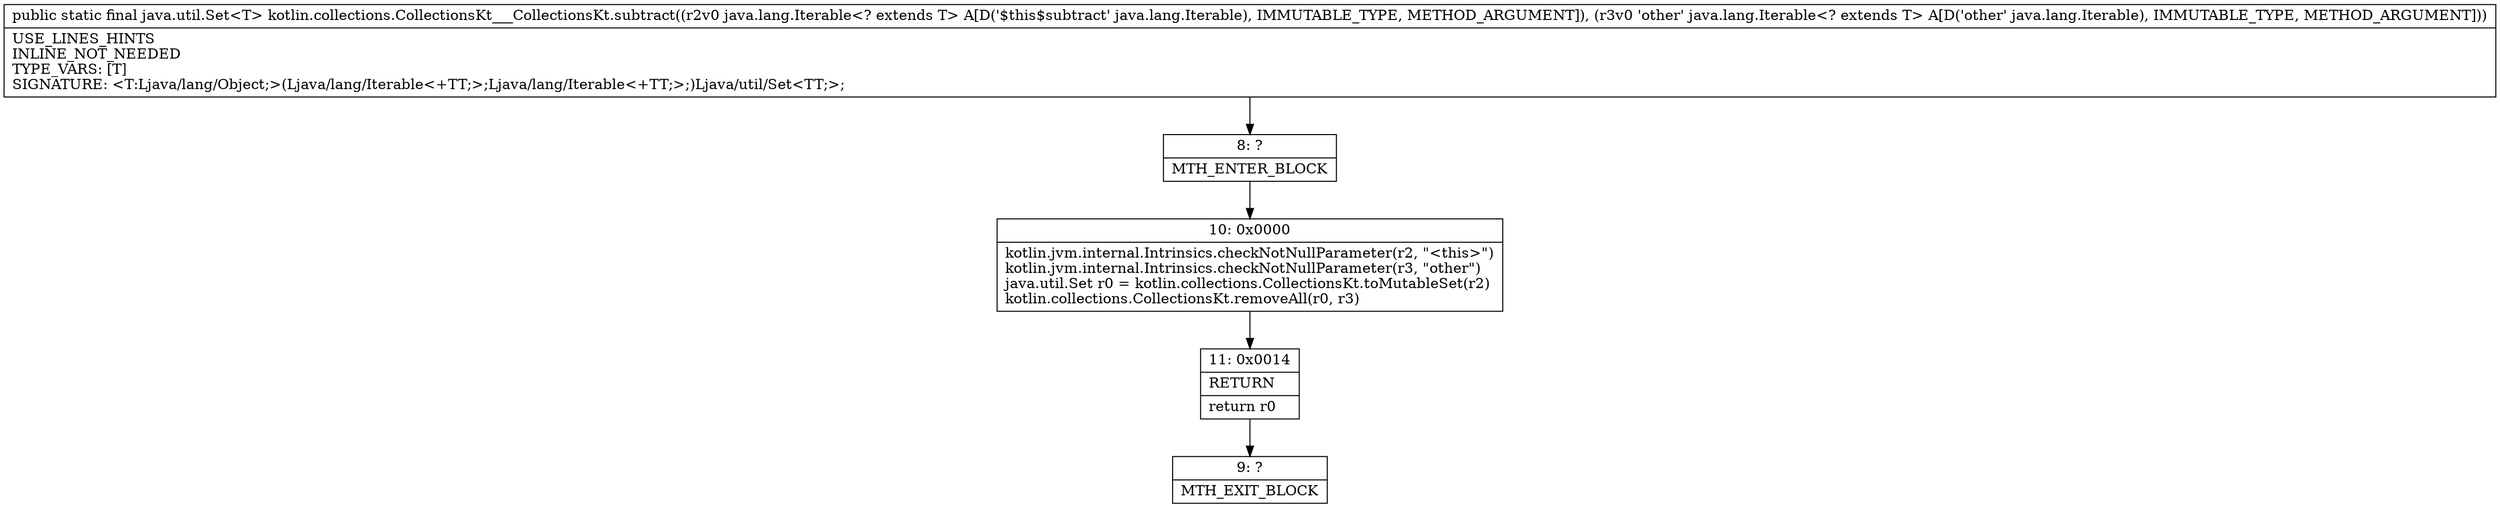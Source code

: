 digraph "CFG forkotlin.collections.CollectionsKt___CollectionsKt.subtract(Ljava\/lang\/Iterable;Ljava\/lang\/Iterable;)Ljava\/util\/Set;" {
Node_8 [shape=record,label="{8\:\ ?|MTH_ENTER_BLOCK\l}"];
Node_10 [shape=record,label="{10\:\ 0x0000|kotlin.jvm.internal.Intrinsics.checkNotNullParameter(r2, \"\<this\>\")\lkotlin.jvm.internal.Intrinsics.checkNotNullParameter(r3, \"other\")\ljava.util.Set r0 = kotlin.collections.CollectionsKt.toMutableSet(r2)\lkotlin.collections.CollectionsKt.removeAll(r0, r3)\l}"];
Node_11 [shape=record,label="{11\:\ 0x0014|RETURN\l|return r0\l}"];
Node_9 [shape=record,label="{9\:\ ?|MTH_EXIT_BLOCK\l}"];
MethodNode[shape=record,label="{public static final java.util.Set\<T\> kotlin.collections.CollectionsKt___CollectionsKt.subtract((r2v0 java.lang.Iterable\<? extends T\> A[D('$this$subtract' java.lang.Iterable), IMMUTABLE_TYPE, METHOD_ARGUMENT]), (r3v0 'other' java.lang.Iterable\<? extends T\> A[D('other' java.lang.Iterable), IMMUTABLE_TYPE, METHOD_ARGUMENT]))  | USE_LINES_HINTS\lINLINE_NOT_NEEDED\lTYPE_VARS: [T]\lSIGNATURE: \<T:Ljava\/lang\/Object;\>(Ljava\/lang\/Iterable\<+TT;\>;Ljava\/lang\/Iterable\<+TT;\>;)Ljava\/util\/Set\<TT;\>;\l}"];
MethodNode -> Node_8;Node_8 -> Node_10;
Node_10 -> Node_11;
Node_11 -> Node_9;
}

